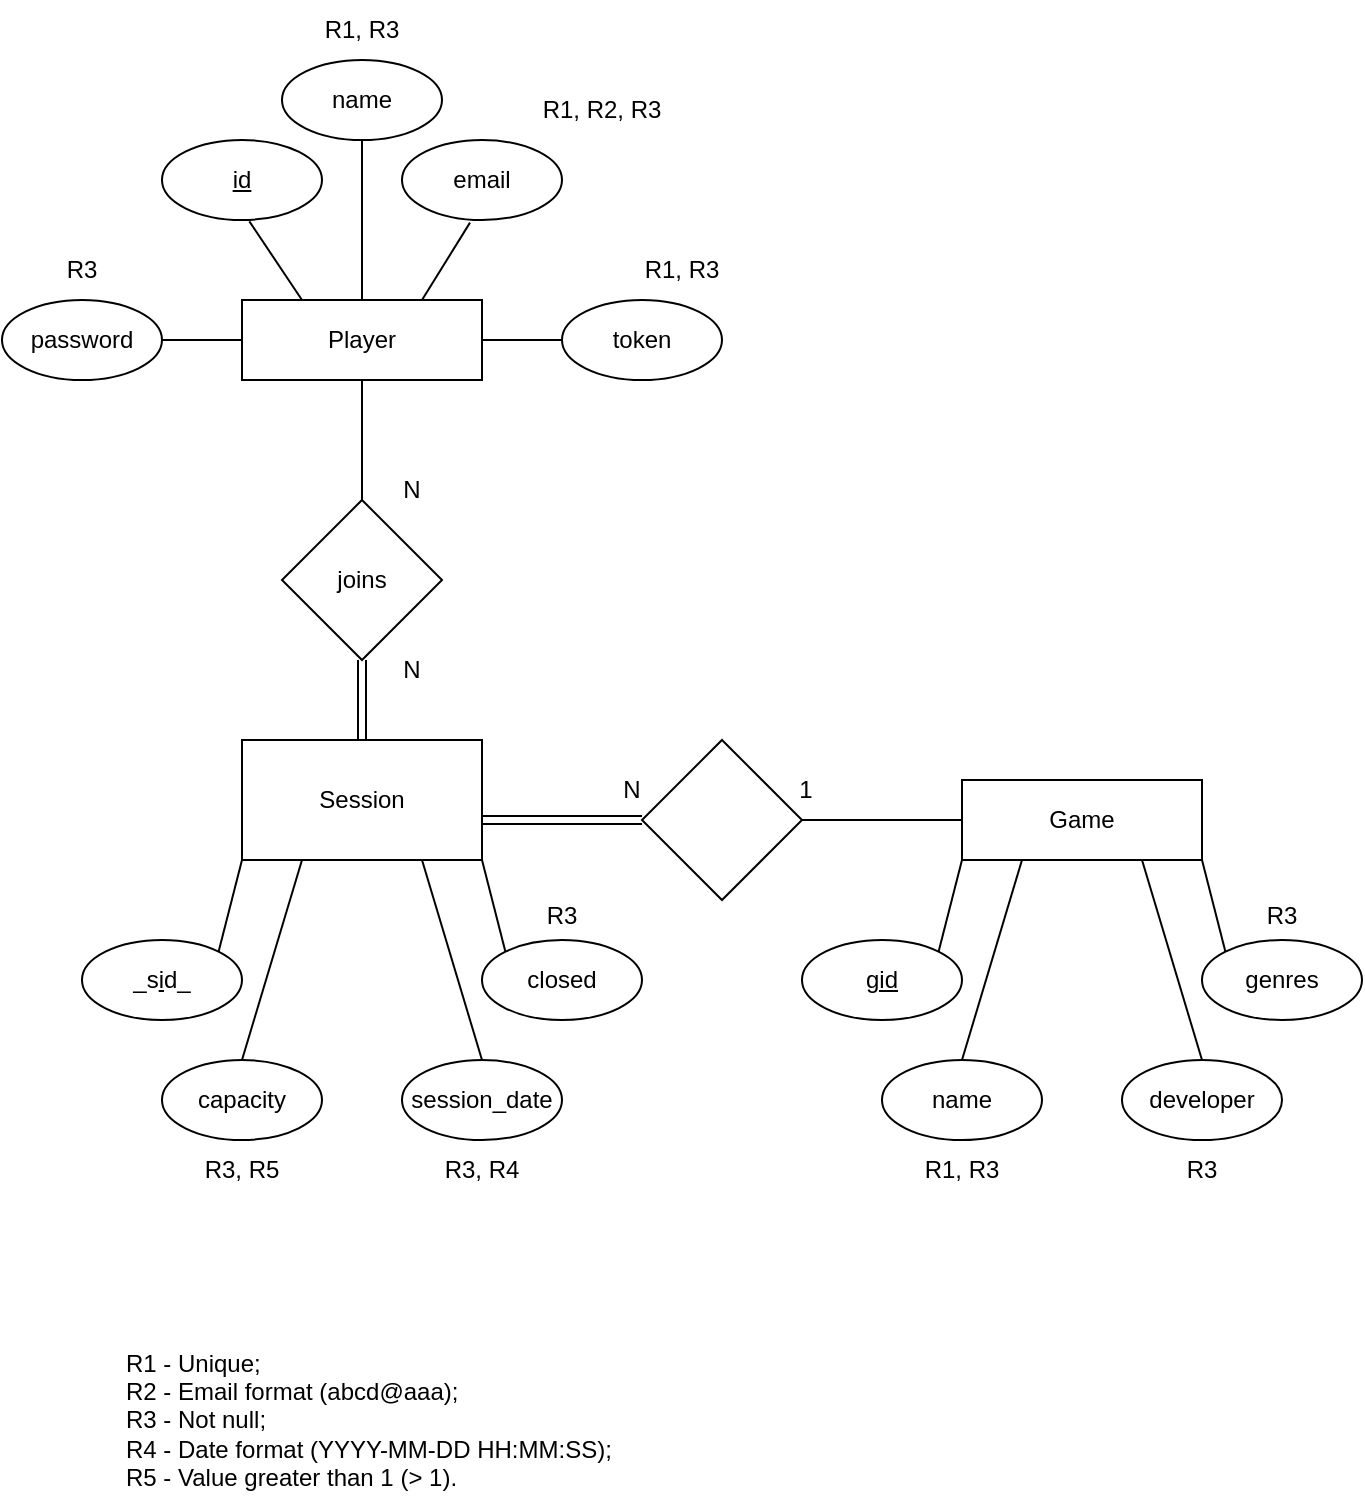 <mxfile version="24.3.1" type="device">
  <diagram name="Página-1" id="lD163Vnd4FFZl28pI0uj">
    <mxGraphModel dx="1434" dy="818" grid="1" gridSize="10" guides="1" tooltips="1" connect="1" arrows="1" fold="1" page="1" pageScale="1" pageWidth="827" pageHeight="1169" math="0" shadow="0">
      <root>
        <mxCell id="0" />
        <mxCell id="1" parent="0" />
        <mxCell id="HJrGSc-7__fv8DipX3A_-1" value="Player" style="rounded=0;whiteSpace=wrap;html=1;" parent="1" vertex="1">
          <mxGeometry x="140" y="400" width="120" height="40" as="geometry" />
        </mxCell>
        <mxCell id="HJrGSc-7__fv8DipX3A_-2" value="name" style="ellipse;whiteSpace=wrap;html=1;fontStyle=0" parent="1" vertex="1">
          <mxGeometry x="160" y="280" width="80" height="40" as="geometry" />
        </mxCell>
        <mxCell id="HJrGSc-7__fv8DipX3A_-3" value="" style="endArrow=none;html=1;rounded=0;exitX=0.5;exitY=1;exitDx=0;exitDy=0;entryX=0.5;entryY=0;entryDx=0;entryDy=0;" parent="1" source="HJrGSc-7__fv8DipX3A_-2" target="HJrGSc-7__fv8DipX3A_-1" edge="1">
          <mxGeometry width="50" height="50" relative="1" as="geometry">
            <mxPoint x="400" y="720" as="sourcePoint" />
            <mxPoint x="450" y="670" as="targetPoint" />
          </mxGeometry>
        </mxCell>
        <mxCell id="HJrGSc-7__fv8DipX3A_-4" value="email" style="ellipse;whiteSpace=wrap;html=1;fontStyle=0" parent="1" vertex="1">
          <mxGeometry x="220" y="320" width="80" height="40" as="geometry" />
        </mxCell>
        <mxCell id="HJrGSc-7__fv8DipX3A_-5" value="id" style="ellipse;whiteSpace=wrap;html=1;fontStyle=4" parent="1" vertex="1">
          <mxGeometry x="100" y="320" width="80" height="40" as="geometry" />
        </mxCell>
        <mxCell id="HJrGSc-7__fv8DipX3A_-6" value="token" style="ellipse;whiteSpace=wrap;html=1;fontStyle=0" parent="1" vertex="1">
          <mxGeometry x="300" y="400" width="80" height="40" as="geometry" />
        </mxCell>
        <mxCell id="HJrGSc-7__fv8DipX3A_-7" value="" style="endArrow=none;html=1;rounded=0;exitX=0.546;exitY=1.017;exitDx=0;exitDy=0;entryX=0.25;entryY=0;entryDx=0;entryDy=0;exitPerimeter=0;" parent="1" source="HJrGSc-7__fv8DipX3A_-5" target="HJrGSc-7__fv8DipX3A_-1" edge="1">
          <mxGeometry width="50" height="50" relative="1" as="geometry">
            <mxPoint x="230" y="670" as="sourcePoint" />
            <mxPoint x="280" y="620" as="targetPoint" />
          </mxGeometry>
        </mxCell>
        <mxCell id="HJrGSc-7__fv8DipX3A_-8" value="" style="endArrow=none;html=1;rounded=0;entryX=0.425;entryY=1.033;entryDx=0;entryDy=0;entryPerimeter=0;exitX=0.75;exitY=0;exitDx=0;exitDy=0;" parent="1" source="HJrGSc-7__fv8DipX3A_-1" target="HJrGSc-7__fv8DipX3A_-4" edge="1">
          <mxGeometry width="50" height="50" relative="1" as="geometry">
            <mxPoint x="400" y="720" as="sourcePoint" />
            <mxPoint x="450" y="670" as="targetPoint" />
          </mxGeometry>
        </mxCell>
        <mxCell id="HJrGSc-7__fv8DipX3A_-9" value="" style="endArrow=none;html=1;rounded=0;entryX=0;entryY=0.5;entryDx=0;entryDy=0;exitX=1;exitY=0.5;exitDx=0;exitDy=0;" parent="1" source="HJrGSc-7__fv8DipX3A_-1" target="HJrGSc-7__fv8DipX3A_-6" edge="1">
          <mxGeometry width="50" height="50" relative="1" as="geometry">
            <mxPoint x="280" y="660" as="sourcePoint" />
            <mxPoint x="330" y="610" as="targetPoint" />
          </mxGeometry>
        </mxCell>
        <mxCell id="HJrGSc-7__fv8DipX3A_-10" value="Game" style="rounded=0;whiteSpace=wrap;html=1;" parent="1" vertex="1">
          <mxGeometry x="500" y="640" width="120" height="40" as="geometry" />
        </mxCell>
        <mxCell id="HJrGSc-7__fv8DipX3A_-11" value="gid" style="ellipse;whiteSpace=wrap;html=1;fontStyle=4" parent="1" vertex="1">
          <mxGeometry x="420" y="720" width="80" height="40" as="geometry" />
        </mxCell>
        <mxCell id="HJrGSc-7__fv8DipX3A_-12" value="name" style="ellipse;whiteSpace=wrap;html=1;fontStyle=0" parent="1" vertex="1">
          <mxGeometry x="460" y="780" width="80" height="40" as="geometry" />
        </mxCell>
        <mxCell id="HJrGSc-7__fv8DipX3A_-13" value="developer" style="ellipse;whiteSpace=wrap;html=1;fontStyle=0" parent="1" vertex="1">
          <mxGeometry x="580" y="780" width="80" height="40" as="geometry" />
        </mxCell>
        <mxCell id="HJrGSc-7__fv8DipX3A_-14" value="genres" style="ellipse;whiteSpace=wrap;html=1;fontStyle=0" parent="1" vertex="1">
          <mxGeometry x="620" y="720" width="80" height="40" as="geometry" />
        </mxCell>
        <mxCell id="HJrGSc-7__fv8DipX3A_-15" value="" style="endArrow=none;html=1;rounded=0;entryX=0;entryY=1;entryDx=0;entryDy=0;exitX=1;exitY=0;exitDx=0;exitDy=0;" parent="1" source="HJrGSc-7__fv8DipX3A_-11" target="HJrGSc-7__fv8DipX3A_-10" edge="1">
          <mxGeometry width="50" height="50" relative="1" as="geometry">
            <mxPoint x="300" y="820" as="sourcePoint" />
            <mxPoint x="350" y="770" as="targetPoint" />
          </mxGeometry>
        </mxCell>
        <mxCell id="HJrGSc-7__fv8DipX3A_-16" value="" style="endArrow=none;html=1;rounded=0;exitX=0.5;exitY=0;exitDx=0;exitDy=0;entryX=0.25;entryY=1;entryDx=0;entryDy=0;" parent="1" source="HJrGSc-7__fv8DipX3A_-12" target="HJrGSc-7__fv8DipX3A_-10" edge="1">
          <mxGeometry width="50" height="50" relative="1" as="geometry">
            <mxPoint x="580" y="780" as="sourcePoint" />
            <mxPoint x="520" y="690" as="targetPoint" />
          </mxGeometry>
        </mxCell>
        <mxCell id="HJrGSc-7__fv8DipX3A_-17" value="" style="endArrow=none;html=1;rounded=0;entryX=0.75;entryY=1;entryDx=0;entryDy=0;exitX=0.5;exitY=0;exitDx=0;exitDy=0;" parent="1" source="HJrGSc-7__fv8DipX3A_-13" target="HJrGSc-7__fv8DipX3A_-10" edge="1">
          <mxGeometry width="50" height="50" relative="1" as="geometry">
            <mxPoint x="490" y="870" as="sourcePoint" />
            <mxPoint x="540" y="820" as="targetPoint" />
          </mxGeometry>
        </mxCell>
        <mxCell id="HJrGSc-7__fv8DipX3A_-18" value="" style="endArrow=none;html=1;rounded=0;entryX=1;entryY=1;entryDx=0;entryDy=0;exitX=0;exitY=0;exitDx=0;exitDy=0;" parent="1" source="HJrGSc-7__fv8DipX3A_-14" target="HJrGSc-7__fv8DipX3A_-10" edge="1">
          <mxGeometry width="50" height="50" relative="1" as="geometry">
            <mxPoint x="490" y="900" as="sourcePoint" />
            <mxPoint x="540" y="850" as="targetPoint" />
          </mxGeometry>
        </mxCell>
        <mxCell id="HJrGSc-7__fv8DipX3A_-22" value="capacity" style="ellipse;whiteSpace=wrap;html=1;fontStyle=0" parent="1" vertex="1">
          <mxGeometry x="100" y="780" width="80" height="40" as="geometry" />
        </mxCell>
        <mxCell id="HJrGSc-7__fv8DipX3A_-23" value="session_date" style="ellipse;whiteSpace=wrap;html=1;fontStyle=0" parent="1" vertex="1">
          <mxGeometry x="220" y="780" width="80" height="40" as="geometry" />
        </mxCell>
        <mxCell id="HJrGSc-7__fv8DipX3A_-25" value="" style="endArrow=none;html=1;rounded=0;entryX=0.25;entryY=1;entryDx=0;entryDy=0;exitX=0.5;exitY=0;exitDx=0;exitDy=0;" parent="1" source="HJrGSc-7__fv8DipX3A_-22" edge="1">
          <mxGeometry width="50" height="50" relative="1" as="geometry">
            <mxPoint x="217" y="797.5" as="sourcePoint" />
            <mxPoint x="170" y="680" as="targetPoint" />
          </mxGeometry>
        </mxCell>
        <mxCell id="HJrGSc-7__fv8DipX3A_-26" value="" style="endArrow=none;html=1;rounded=0;entryX=0.75;entryY=1;entryDx=0;entryDy=0;exitX=0.5;exitY=0;exitDx=0;exitDy=0;" parent="1" source="HJrGSc-7__fv8DipX3A_-23" edge="1">
          <mxGeometry width="50" height="50" relative="1" as="geometry">
            <mxPoint x="217" y="787.5" as="sourcePoint" />
            <mxPoint x="230" y="680" as="targetPoint" />
          </mxGeometry>
        </mxCell>
        <mxCell id="HJrGSc-7__fv8DipX3A_-32" value="" style="endArrow=none;html=1;rounded=0;entryX=0;entryY=0.5;entryDx=0;entryDy=0;exitX=1;exitY=0.5;exitDx=0;exitDy=0;" parent="1" source="4z2w1f68KjVx0mHR2dab-5" target="HJrGSc-7__fv8DipX3A_-10" edge="1">
          <mxGeometry width="50" height="50" relative="1" as="geometry">
            <mxPoint x="410" y="680" as="sourcePoint" />
            <mxPoint x="480" y="670" as="targetPoint" />
          </mxGeometry>
        </mxCell>
        <mxCell id="HJrGSc-7__fv8DipX3A_-35" value="" style="endArrow=none;html=1;rounded=0;entryX=0.5;entryY=1;entryDx=0;entryDy=0;exitX=0.5;exitY=0;exitDx=0;exitDy=0;" parent="1" source="4z2w1f68KjVx0mHR2dab-4" target="HJrGSc-7__fv8DipX3A_-1" edge="1">
          <mxGeometry width="50" height="50" relative="1" as="geometry">
            <mxPoint x="190" y="505" as="sourcePoint" />
            <mxPoint x="220" y="405" as="targetPoint" />
          </mxGeometry>
        </mxCell>
        <mxCell id="HJrGSc-7__fv8DipX3A_-37" value="N" style="text;html=1;align=center;verticalAlign=middle;whiteSpace=wrap;rounded=0;" parent="1" vertex="1">
          <mxGeometry x="210" y="570" width="30" height="30" as="geometry" />
        </mxCell>
        <mxCell id="HJrGSc-7__fv8DipX3A_-39" value="N" style="text;html=1;align=center;verticalAlign=middle;whiteSpace=wrap;rounded=0;" parent="1" vertex="1">
          <mxGeometry x="210" y="480" width="30" height="30" as="geometry" />
        </mxCell>
        <mxCell id="HJrGSc-7__fv8DipX3A_-40" value="N" style="text;html=1;align=center;verticalAlign=middle;whiteSpace=wrap;rounded=0;" parent="1" vertex="1">
          <mxGeometry x="320" y="630" width="30" height="30" as="geometry" />
        </mxCell>
        <mxCell id="HJrGSc-7__fv8DipX3A_-41" value="1" style="text;html=1;align=center;verticalAlign=middle;whiteSpace=wrap;rounded=0;" parent="1" vertex="1">
          <mxGeometry x="407" y="630" width="30" height="30" as="geometry" />
        </mxCell>
        <mxCell id="R3QhaNTgJ3RTfWgvDygv-3" value="password" style="ellipse;whiteSpace=wrap;html=1;fontStyle=0" parent="1" vertex="1">
          <mxGeometry x="20" y="400" width="80" height="40" as="geometry" />
        </mxCell>
        <mxCell id="R3QhaNTgJ3RTfWgvDygv-4" value="" style="endArrow=none;html=1;rounded=0;entryX=0;entryY=0.5;entryDx=0;entryDy=0;exitX=1;exitY=0.5;exitDx=0;exitDy=0;" parent="1" source="R3QhaNTgJ3RTfWgvDygv-3" target="HJrGSc-7__fv8DipX3A_-1" edge="1">
          <mxGeometry width="50" height="50" relative="1" as="geometry">
            <mxPoint x="80" y="590" as="sourcePoint" />
            <mxPoint x="130" y="540" as="targetPoint" />
          </mxGeometry>
        </mxCell>
        <mxCell id="U0-rCjGXiwN4bi-g_Ya--1" value="closed" style="ellipse;whiteSpace=wrap;html=1;fontStyle=0" parent="1" vertex="1">
          <mxGeometry x="260" y="720" width="80" height="40" as="geometry" />
        </mxCell>
        <mxCell id="4z2w1f68KjVx0mHR2dab-3" value="" style="shape=link;html=1;rounded=0;entryX=0.5;entryY=1;entryDx=0;entryDy=0;exitX=0.5;exitY=0;exitDx=0;exitDy=0;" parent="1" target="4z2w1f68KjVx0mHR2dab-4" edge="1">
          <mxGeometry width="100" relative="1" as="geometry">
            <mxPoint x="200" y="640" as="sourcePoint" />
            <mxPoint x="190" y="565" as="targetPoint" />
          </mxGeometry>
        </mxCell>
        <mxCell id="4z2w1f68KjVx0mHR2dab-4" value="joins" style="rhombus;whiteSpace=wrap;html=1;" parent="1" vertex="1">
          <mxGeometry x="160" y="500" width="80" height="80" as="geometry" />
        </mxCell>
        <mxCell id="4z2w1f68KjVx0mHR2dab-5" value="" style="rhombus;whiteSpace=wrap;html=1;" parent="1" vertex="1">
          <mxGeometry x="340" y="620" width="80" height="80" as="geometry" />
        </mxCell>
        <mxCell id="4z2w1f68KjVx0mHR2dab-6" value="" style="shape=link;html=1;rounded=0;entryX=0;entryY=0.5;entryDx=0;entryDy=0;exitX=1;exitY=0.5;exitDx=0;exitDy=0;" parent="1" target="4z2w1f68KjVx0mHR2dab-5" edge="1">
          <mxGeometry width="100" relative="1" as="geometry">
            <mxPoint x="260" y="660" as="sourcePoint" />
            <mxPoint x="347" y="677.5" as="targetPoint" />
          </mxGeometry>
        </mxCell>
        <mxCell id="4z2w1f68KjVx0mHR2dab-9" value="" style="endArrow=none;html=1;rounded=0;entryX=0;entryY=1;entryDx=0;entryDy=0;exitX=1;exitY=0;exitDx=0;exitDy=0;" parent="1" source="4z2w1f68KjVx0mHR2dab-11" edge="1">
          <mxGeometry width="50" height="50" relative="1" as="geometry">
            <mxPoint x="90" y="670" as="sourcePoint" />
            <mxPoint x="140" y="680" as="targetPoint" />
          </mxGeometry>
        </mxCell>
        <mxCell id="4z2w1f68KjVx0mHR2dab-10" value="" style="endArrow=none;html=1;rounded=0;entryX=1;entryY=1;entryDx=0;entryDy=0;exitX=0;exitY=0;exitDx=0;exitDy=0;" parent="1" source="U0-rCjGXiwN4bi-g_Ya--1" edge="1">
          <mxGeometry width="50" height="50" relative="1" as="geometry">
            <mxPoint x="105.533" y="771.988" as="sourcePoint" />
            <mxPoint x="260" y="680" as="targetPoint" />
          </mxGeometry>
        </mxCell>
        <mxCell id="4z2w1f68KjVx0mHR2dab-11" value="_s&lt;u&gt;i&lt;/u&gt;d_" style="ellipse;whiteSpace=wrap;html=1;fontStyle=0" parent="1" vertex="1">
          <mxGeometry x="60" y="720" width="80" height="40" as="geometry" />
        </mxCell>
        <mxCell id="4z2w1f68KjVx0mHR2dab-13" value="R1 - Unique;&lt;br&gt;R2 - Email format (abcd@aaa);&lt;br&gt;R3 - Not null;&lt;br&gt;R4 - Date format (YYYY-MM-DD HH:MM:SS);&lt;br&gt;R5 - Value greater than 1 (&amp;gt; 1)." style="text;html=1;strokeColor=none;fillColor=none;align=left;verticalAlign=middle;whiteSpace=wrap;rounded=0;" parent="1" vertex="1">
          <mxGeometry x="80" y="920" width="280" height="80" as="geometry" />
        </mxCell>
        <mxCell id="4z2w1f68KjVx0mHR2dab-15" value="R1, R3" style="text;html=1;align=center;verticalAlign=middle;whiteSpace=wrap;rounded=0;" parent="1" vertex="1">
          <mxGeometry x="160" y="250" width="80" height="30" as="geometry" />
        </mxCell>
        <mxCell id="4z2w1f68KjVx0mHR2dab-16" value="R1, R2, R3" style="text;html=1;align=center;verticalAlign=middle;whiteSpace=wrap;rounded=0;" parent="1" vertex="1">
          <mxGeometry x="280" y="290" width="80" height="30" as="geometry" />
        </mxCell>
        <mxCell id="4z2w1f68KjVx0mHR2dab-19" value="R1, R3" style="text;html=1;align=center;verticalAlign=middle;whiteSpace=wrap;rounded=0;" parent="1" vertex="1">
          <mxGeometry x="320" y="370" width="80" height="30" as="geometry" />
        </mxCell>
        <mxCell id="4z2w1f68KjVx0mHR2dab-20" value="R3" style="text;html=1;align=center;verticalAlign=middle;whiteSpace=wrap;rounded=0;" parent="1" vertex="1">
          <mxGeometry x="40" y="370" width="40" height="30" as="geometry" />
        </mxCell>
        <mxCell id="4z2w1f68KjVx0mHR2dab-22" value="R1, R3" style="text;html=1;align=center;verticalAlign=middle;whiteSpace=wrap;rounded=0;" parent="1" vertex="1">
          <mxGeometry x="460" y="820" width="80" height="30" as="geometry" />
        </mxCell>
        <mxCell id="4z2w1f68KjVx0mHR2dab-25" value="R3" style="text;html=1;align=center;verticalAlign=middle;whiteSpace=wrap;rounded=0;" parent="1" vertex="1">
          <mxGeometry x="600" y="820" width="40" height="30" as="geometry" />
        </mxCell>
        <mxCell id="4z2w1f68KjVx0mHR2dab-26" value="R3" style="text;html=1;align=center;verticalAlign=middle;whiteSpace=wrap;rounded=0;" parent="1" vertex="1">
          <mxGeometry x="640" y="692.5" width="40" height="30" as="geometry" />
        </mxCell>
        <mxCell id="4z2w1f68KjVx0mHR2dab-28" value="R3, R4" style="text;html=1;align=center;verticalAlign=middle;whiteSpace=wrap;rounded=0;" parent="1" vertex="1">
          <mxGeometry x="220" y="820" width="80" height="30" as="geometry" />
        </mxCell>
        <mxCell id="4z2w1f68KjVx0mHR2dab-29" value="R3" style="text;html=1;align=center;verticalAlign=middle;whiteSpace=wrap;rounded=0;" parent="1" vertex="1">
          <mxGeometry x="280" y="692.5" width="40" height="30" as="geometry" />
        </mxCell>
        <mxCell id="4z2w1f68KjVx0mHR2dab-30" value="R3, R5" style="text;html=1;align=center;verticalAlign=middle;whiteSpace=wrap;rounded=0;" parent="1" vertex="1">
          <mxGeometry x="100" y="820" width="80" height="30" as="geometry" />
        </mxCell>
        <mxCell id="DD9Gcvdex8uCatBcKMwn-2" value="Session" style="rounded=0;whiteSpace=wrap;html=1;" vertex="1" parent="1">
          <mxGeometry x="140" y="620" width="120" height="60" as="geometry" />
        </mxCell>
      </root>
    </mxGraphModel>
  </diagram>
</mxfile>
